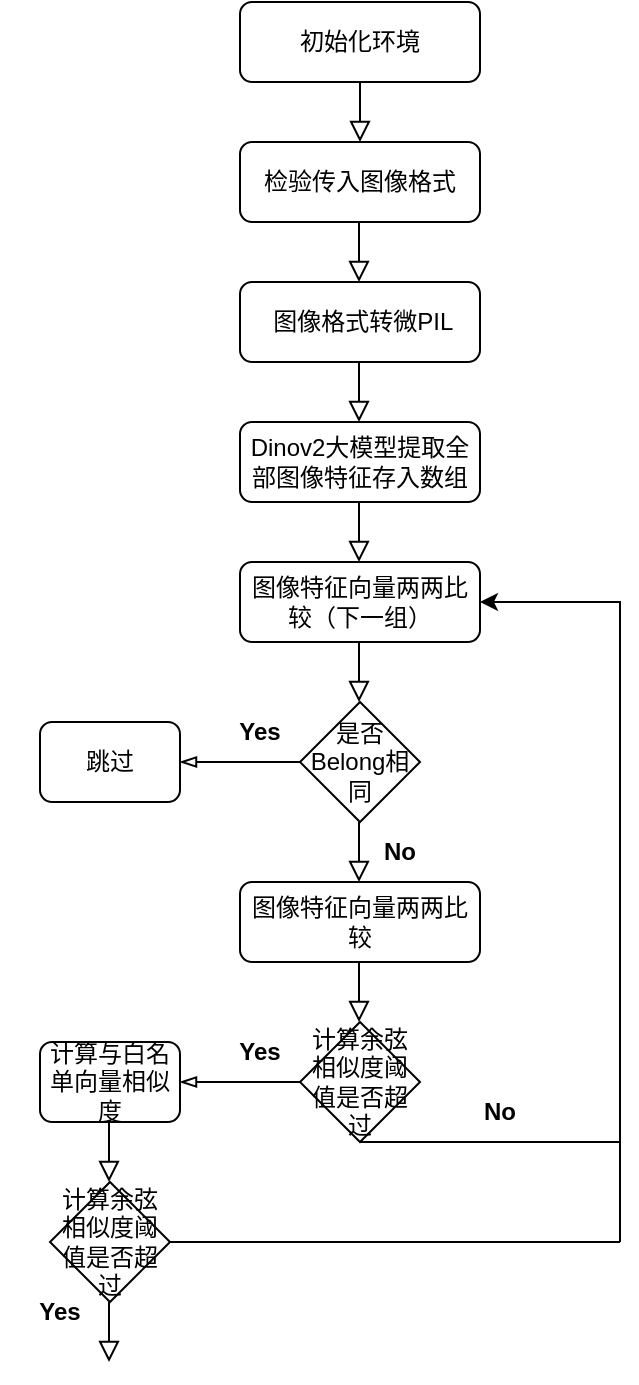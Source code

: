 <mxfile version="26.0.16">
  <diagram id="C5RBs43oDa-KdzZeNtuy" name="Page-1">
    <mxGraphModel dx="1514" dy="857" grid="1" gridSize="10" guides="1" tooltips="1" connect="1" arrows="1" fold="1" page="1" pageScale="1" pageWidth="827" pageHeight="1169" math="0" shadow="0">
      <root>
        <mxCell id="WIyWlLk6GJQsqaUBKTNV-0" />
        <mxCell id="WIyWlLk6GJQsqaUBKTNV-1" parent="WIyWlLk6GJQsqaUBKTNV-0" />
        <mxCell id="WIyWlLk6GJQsqaUBKTNV-2" value="" style="rounded=0;html=1;jettySize=auto;orthogonalLoop=1;fontSize=11;endArrow=block;endFill=0;endSize=8;strokeWidth=1;shadow=0;labelBackgroundColor=none;edgeStyle=orthogonalEdgeStyle;" parent="WIyWlLk6GJQsqaUBKTNV-1" source="WIyWlLk6GJQsqaUBKTNV-3" edge="1">
          <mxGeometry relative="1" as="geometry">
            <mxPoint x="410" y="150" as="targetPoint" />
          </mxGeometry>
        </mxCell>
        <mxCell id="WIyWlLk6GJQsqaUBKTNV-3" value="初始化环境" style="rounded=1;whiteSpace=wrap;html=1;fontSize=12;glass=0;strokeWidth=1;shadow=0;" parent="WIyWlLk6GJQsqaUBKTNV-1" vertex="1">
          <mxGeometry x="350" y="80" width="120" height="40" as="geometry" />
        </mxCell>
        <mxCell id="WIyWlLk6GJQsqaUBKTNV-12" value="&amp;nbsp;图像格式转微PIL" style="rounded=1;whiteSpace=wrap;html=1;fontSize=12;glass=0;strokeWidth=1;shadow=0;" parent="WIyWlLk6GJQsqaUBKTNV-1" vertex="1">
          <mxGeometry x="350" y="220" width="120" height="40" as="geometry" />
        </mxCell>
        <mxCell id="eQ_dJxrT5jTn4etDPCZC-0" value="检验传入图像格式" style="rounded=1;whiteSpace=wrap;html=1;fontSize=12;glass=0;strokeWidth=1;shadow=0;" vertex="1" parent="WIyWlLk6GJQsqaUBKTNV-1">
          <mxGeometry x="350" y="150" width="120" height="40" as="geometry" />
        </mxCell>
        <mxCell id="eQ_dJxrT5jTn4etDPCZC-2" value="" style="rounded=0;html=1;jettySize=auto;orthogonalLoop=1;fontSize=11;endArrow=block;endFill=0;endSize=8;strokeWidth=1;shadow=0;labelBackgroundColor=none;edgeStyle=orthogonalEdgeStyle;" edge="1" parent="WIyWlLk6GJQsqaUBKTNV-1">
          <mxGeometry relative="1" as="geometry">
            <mxPoint x="409.5" y="190" as="sourcePoint" />
            <mxPoint x="409.5" y="220" as="targetPoint" />
          </mxGeometry>
        </mxCell>
        <mxCell id="eQ_dJxrT5jTn4etDPCZC-5" value="Dinov2大模型提取全部图像特征存入数组" style="rounded=1;whiteSpace=wrap;html=1;fontSize=12;glass=0;strokeWidth=1;shadow=0;" vertex="1" parent="WIyWlLk6GJQsqaUBKTNV-1">
          <mxGeometry x="350" y="290" width="120" height="40" as="geometry" />
        </mxCell>
        <mxCell id="eQ_dJxrT5jTn4etDPCZC-6" value="" style="rounded=0;html=1;jettySize=auto;orthogonalLoop=1;fontSize=11;endArrow=block;endFill=0;endSize=8;strokeWidth=1;shadow=0;labelBackgroundColor=none;edgeStyle=orthogonalEdgeStyle;" edge="1" parent="WIyWlLk6GJQsqaUBKTNV-1">
          <mxGeometry relative="1" as="geometry">
            <mxPoint x="409.5" y="260" as="sourcePoint" />
            <mxPoint x="409.5" y="290" as="targetPoint" />
          </mxGeometry>
        </mxCell>
        <mxCell id="eQ_dJxrT5jTn4etDPCZC-7" value="图像特征向量两两比较（下一组）" style="rounded=1;whiteSpace=wrap;html=1;fontSize=12;glass=0;strokeWidth=1;shadow=0;" vertex="1" parent="WIyWlLk6GJQsqaUBKTNV-1">
          <mxGeometry x="350" y="360" width="120" height="40" as="geometry" />
        </mxCell>
        <mxCell id="eQ_dJxrT5jTn4etDPCZC-8" value="" style="rounded=0;html=1;jettySize=auto;orthogonalLoop=1;fontSize=11;endArrow=block;endFill=0;endSize=8;strokeWidth=1;shadow=0;labelBackgroundColor=none;edgeStyle=orthogonalEdgeStyle;" edge="1" parent="WIyWlLk6GJQsqaUBKTNV-1">
          <mxGeometry relative="1" as="geometry">
            <mxPoint x="409.5" y="330" as="sourcePoint" />
            <mxPoint x="409.5" y="360" as="targetPoint" />
          </mxGeometry>
        </mxCell>
        <mxCell id="eQ_dJxrT5jTn4etDPCZC-9" value="是否Belong相同" style="rhombus;whiteSpace=wrap;html=1;" vertex="1" parent="WIyWlLk6GJQsqaUBKTNV-1">
          <mxGeometry x="380" y="430" width="60" height="60" as="geometry" />
        </mxCell>
        <mxCell id="eQ_dJxrT5jTn4etDPCZC-10" value="" style="rounded=0;html=1;jettySize=auto;orthogonalLoop=1;fontSize=11;endArrow=block;endFill=0;endSize=8;strokeWidth=1;shadow=0;labelBackgroundColor=none;edgeStyle=orthogonalEdgeStyle;" edge="1" parent="WIyWlLk6GJQsqaUBKTNV-1">
          <mxGeometry relative="1" as="geometry">
            <mxPoint x="409.5" y="400" as="sourcePoint" />
            <mxPoint x="409.5" y="430" as="targetPoint" />
          </mxGeometry>
        </mxCell>
        <mxCell id="eQ_dJxrT5jTn4etDPCZC-15" value="" style="endArrow=blockThin;html=1;rounded=0;exitX=0;exitY=0.5;exitDx=0;exitDy=0;endFill=0;" edge="1" parent="WIyWlLk6GJQsqaUBKTNV-1" source="eQ_dJxrT5jTn4etDPCZC-9">
          <mxGeometry width="50" height="50" relative="1" as="geometry">
            <mxPoint x="390" y="470" as="sourcePoint" />
            <mxPoint x="320" y="460" as="targetPoint" />
          </mxGeometry>
        </mxCell>
        <mxCell id="eQ_dJxrT5jTn4etDPCZC-16" value="&lt;b&gt;Yes&lt;/b&gt;" style="text;html=1;align=center;verticalAlign=middle;whiteSpace=wrap;rounded=0;" vertex="1" parent="WIyWlLk6GJQsqaUBKTNV-1">
          <mxGeometry x="330" y="430" width="60" height="30" as="geometry" />
        </mxCell>
        <mxCell id="eQ_dJxrT5jTn4etDPCZC-17" value="跳过" style="rounded=1;whiteSpace=wrap;html=1;fontSize=12;glass=0;strokeWidth=1;shadow=0;" vertex="1" parent="WIyWlLk6GJQsqaUBKTNV-1">
          <mxGeometry x="250" y="440" width="70" height="40" as="geometry" />
        </mxCell>
        <mxCell id="eQ_dJxrT5jTn4etDPCZC-21" value="" style="rounded=0;html=1;jettySize=auto;orthogonalLoop=1;fontSize=11;endArrow=block;endFill=0;endSize=8;strokeWidth=1;shadow=0;labelBackgroundColor=none;edgeStyle=orthogonalEdgeStyle;" edge="1" parent="WIyWlLk6GJQsqaUBKTNV-1">
          <mxGeometry relative="1" as="geometry">
            <mxPoint x="409.5" y="490" as="sourcePoint" />
            <mxPoint x="409.5" y="520" as="targetPoint" />
          </mxGeometry>
        </mxCell>
        <mxCell id="eQ_dJxrT5jTn4etDPCZC-23" value="&lt;b&gt;No&lt;/b&gt;" style="text;html=1;align=center;verticalAlign=middle;whiteSpace=wrap;rounded=0;" vertex="1" parent="WIyWlLk6GJQsqaUBKTNV-1">
          <mxGeometry x="400" y="490" width="60" height="30" as="geometry" />
        </mxCell>
        <mxCell id="eQ_dJxrT5jTn4etDPCZC-24" value="计算余弦相似度阈值是否超过" style="rhombus;whiteSpace=wrap;html=1;" vertex="1" parent="WIyWlLk6GJQsqaUBKTNV-1">
          <mxGeometry x="380" y="590" width="60" height="60" as="geometry" />
        </mxCell>
        <mxCell id="eQ_dJxrT5jTn4etDPCZC-29" value="图像特征向量两两比较" style="rounded=1;whiteSpace=wrap;html=1;fontSize=12;glass=0;strokeWidth=1;shadow=0;" vertex="1" parent="WIyWlLk6GJQsqaUBKTNV-1">
          <mxGeometry x="350" y="520" width="120" height="40" as="geometry" />
        </mxCell>
        <mxCell id="eQ_dJxrT5jTn4etDPCZC-30" value="" style="rounded=0;html=1;jettySize=auto;orthogonalLoop=1;fontSize=11;endArrow=block;endFill=0;endSize=8;strokeWidth=1;shadow=0;labelBackgroundColor=none;edgeStyle=orthogonalEdgeStyle;" edge="1" parent="WIyWlLk6GJQsqaUBKTNV-1">
          <mxGeometry relative="1" as="geometry">
            <mxPoint x="409.5" y="560" as="sourcePoint" />
            <mxPoint x="409.5" y="590" as="targetPoint" />
          </mxGeometry>
        </mxCell>
        <mxCell id="eQ_dJxrT5jTn4etDPCZC-32" value="&lt;b&gt;Yes&lt;/b&gt;" style="text;html=1;align=center;verticalAlign=middle;whiteSpace=wrap;rounded=0;" vertex="1" parent="WIyWlLk6GJQsqaUBKTNV-1">
          <mxGeometry x="330" y="590" width="60" height="30" as="geometry" />
        </mxCell>
        <mxCell id="eQ_dJxrT5jTn4etDPCZC-33" value="" style="endArrow=blockThin;html=1;rounded=0;exitX=0;exitY=0.5;exitDx=0;exitDy=0;endFill=0;" edge="1" parent="WIyWlLk6GJQsqaUBKTNV-1">
          <mxGeometry width="50" height="50" relative="1" as="geometry">
            <mxPoint x="380" y="620" as="sourcePoint" />
            <mxPoint x="320" y="620" as="targetPoint" />
          </mxGeometry>
        </mxCell>
        <mxCell id="eQ_dJxrT5jTn4etDPCZC-34" value="计算与白名单向量相似度" style="rounded=1;whiteSpace=wrap;html=1;fontSize=12;glass=0;strokeWidth=1;shadow=0;" vertex="1" parent="WIyWlLk6GJQsqaUBKTNV-1">
          <mxGeometry x="250" y="600" width="70" height="40" as="geometry" />
        </mxCell>
        <mxCell id="eQ_dJxrT5jTn4etDPCZC-35" value="计算余弦相似度阈值是否超过" style="rhombus;whiteSpace=wrap;html=1;" vertex="1" parent="WIyWlLk6GJQsqaUBKTNV-1">
          <mxGeometry x="255" y="670" width="60" height="60" as="geometry" />
        </mxCell>
        <mxCell id="eQ_dJxrT5jTn4etDPCZC-36" value="" style="rounded=0;html=1;jettySize=auto;orthogonalLoop=1;fontSize=11;endArrow=block;endFill=0;endSize=8;strokeWidth=1;shadow=0;labelBackgroundColor=none;edgeStyle=orthogonalEdgeStyle;" edge="1" parent="WIyWlLk6GJQsqaUBKTNV-1">
          <mxGeometry relative="1" as="geometry">
            <mxPoint x="284.5" y="640" as="sourcePoint" />
            <mxPoint x="284.5" y="670" as="targetPoint" />
          </mxGeometry>
        </mxCell>
        <mxCell id="eQ_dJxrT5jTn4etDPCZC-37" value="" style="rounded=0;html=1;jettySize=auto;orthogonalLoop=1;fontSize=11;endArrow=block;endFill=0;endSize=8;strokeWidth=1;shadow=0;labelBackgroundColor=none;edgeStyle=orthogonalEdgeStyle;" edge="1" parent="WIyWlLk6GJQsqaUBKTNV-1">
          <mxGeometry relative="1" as="geometry">
            <mxPoint x="284.5" y="730" as="sourcePoint" />
            <mxPoint x="284.5" y="760" as="targetPoint" />
          </mxGeometry>
        </mxCell>
        <mxCell id="eQ_dJxrT5jTn4etDPCZC-38" value="&lt;b&gt;Yes&lt;/b&gt;" style="text;html=1;align=center;verticalAlign=middle;whiteSpace=wrap;rounded=0;" vertex="1" parent="WIyWlLk6GJQsqaUBKTNV-1">
          <mxGeometry x="230" y="720" width="60" height="30" as="geometry" />
        </mxCell>
        <mxCell id="eQ_dJxrT5jTn4etDPCZC-42" value="&lt;b&gt;No&lt;/b&gt;" style="text;html=1;align=center;verticalAlign=middle;whiteSpace=wrap;rounded=0;" vertex="1" parent="WIyWlLk6GJQsqaUBKTNV-1">
          <mxGeometry x="450" y="620" width="60" height="30" as="geometry" />
        </mxCell>
        <mxCell id="eQ_dJxrT5jTn4etDPCZC-44" value="" style="endArrow=classic;html=1;rounded=0;exitX=0.5;exitY=1;exitDx=0;exitDy=0;entryX=1;entryY=0.5;entryDx=0;entryDy=0;" edge="1" parent="WIyWlLk6GJQsqaUBKTNV-1" source="eQ_dJxrT5jTn4etDPCZC-24" target="eQ_dJxrT5jTn4etDPCZC-7">
          <mxGeometry width="50" height="50" relative="1" as="geometry">
            <mxPoint x="390" y="550" as="sourcePoint" />
            <mxPoint x="440" y="500" as="targetPoint" />
            <Array as="points">
              <mxPoint x="540" y="650" />
              <mxPoint x="540" y="380" />
            </Array>
          </mxGeometry>
        </mxCell>
        <mxCell id="eQ_dJxrT5jTn4etDPCZC-47" value="" style="endArrow=none;html=1;rounded=0;" edge="1" parent="WIyWlLk6GJQsqaUBKTNV-1">
          <mxGeometry width="50" height="50" relative="1" as="geometry">
            <mxPoint x="315" y="700" as="sourcePoint" />
            <mxPoint x="540" y="700" as="targetPoint" />
          </mxGeometry>
        </mxCell>
        <mxCell id="eQ_dJxrT5jTn4etDPCZC-50" value="" style="endArrow=none;html=1;rounded=0;" edge="1" parent="WIyWlLk6GJQsqaUBKTNV-1">
          <mxGeometry width="50" height="50" relative="1" as="geometry">
            <mxPoint x="540" y="700" as="sourcePoint" />
            <mxPoint x="540" y="640" as="targetPoint" />
          </mxGeometry>
        </mxCell>
      </root>
    </mxGraphModel>
  </diagram>
</mxfile>
